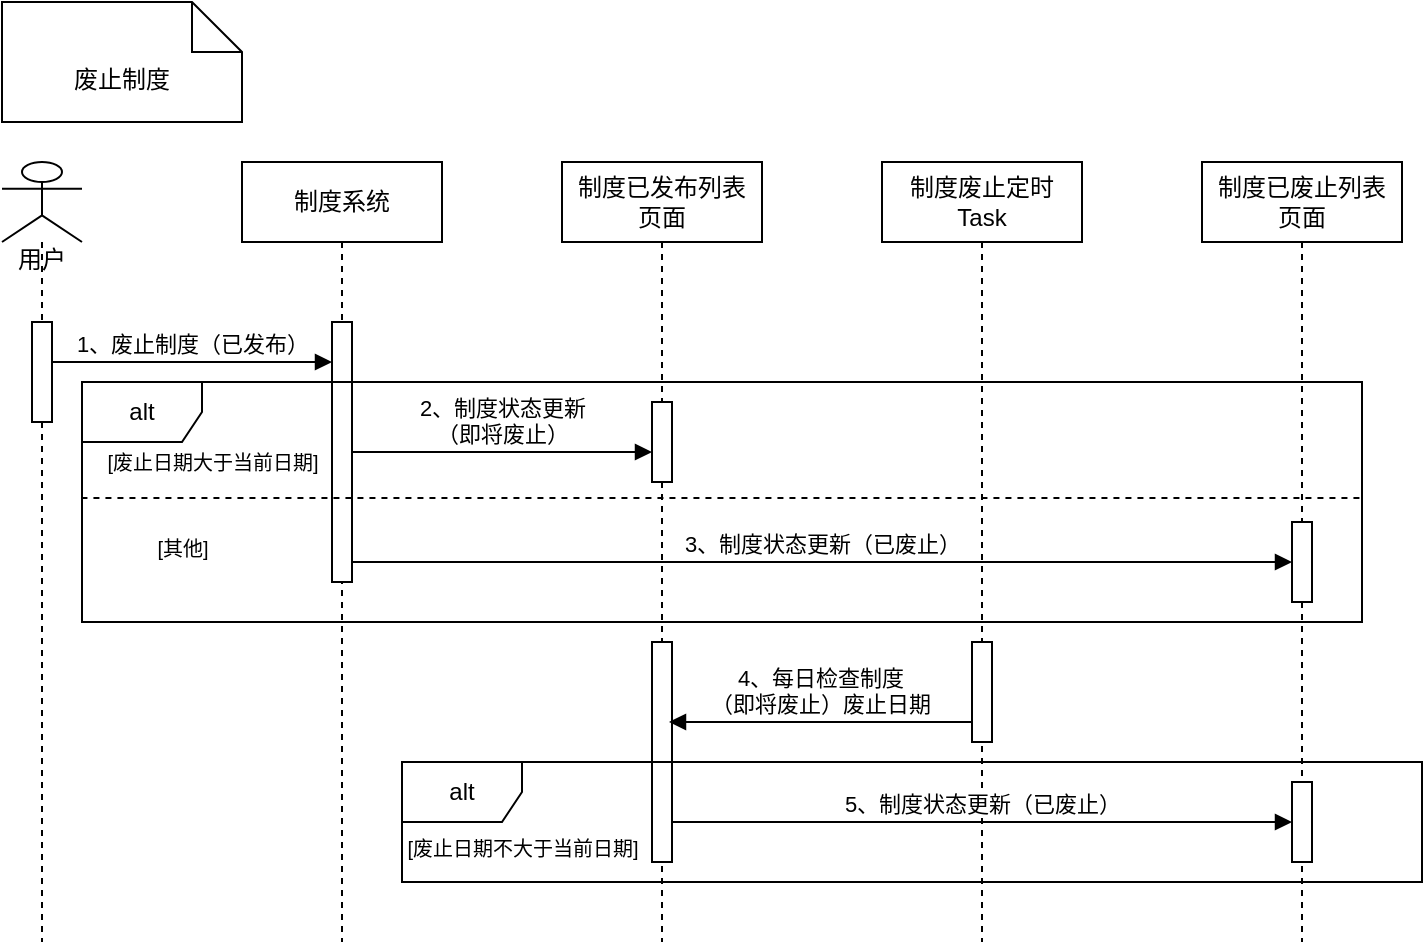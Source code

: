 <mxfile version="24.7.1" type="github">
  <diagram name="第 1 页" id="e1mV_mPYXl2E8HDuxz8c">
    <mxGraphModel dx="1434" dy="746" grid="1" gridSize="10" guides="1" tooltips="1" connect="1" arrows="1" fold="1" page="1" pageScale="1" pageWidth="827" pageHeight="1169" math="0" shadow="0">
      <root>
        <mxCell id="0" />
        <mxCell id="1" parent="0" />
        <mxCell id="6EEFUnSaz9k-XHYtQFHS-1" value="废止制度" style="shape=note2;boundedLbl=1;whiteSpace=wrap;html=1;size=25;verticalAlign=top;align=center;" parent="1" vertex="1">
          <mxGeometry x="80" y="40" width="120" height="60" as="geometry" />
        </mxCell>
        <mxCell id="6EEFUnSaz9k-XHYtQFHS-2" value="&lt;div&gt;&lt;br&gt;&lt;/div&gt;&lt;div&gt;&lt;br&gt;&lt;/div&gt;&lt;div&gt;&lt;br&gt;&lt;/div&gt;&lt;div&gt;&lt;br&gt;&lt;/div&gt;用户" style="shape=umlLifeline;perimeter=lifelinePerimeter;whiteSpace=wrap;html=1;container=1;dropTarget=0;collapsible=0;recursiveResize=0;outlineConnect=0;portConstraint=eastwest;newEdgeStyle={&quot;curved&quot;:0,&quot;rounded&quot;:0};participant=umlActor;" parent="1" vertex="1">
          <mxGeometry x="80" y="120" width="40" height="390" as="geometry" />
        </mxCell>
        <mxCell id="6EEFUnSaz9k-XHYtQFHS-3" value="" style="html=1;points=[[0,0,0,0,5],[0,1,0,0,-5],[1,0,0,0,5],[1,1,0,0,-5]];perimeter=orthogonalPerimeter;outlineConnect=0;targetShapes=umlLifeline;portConstraint=eastwest;newEdgeStyle={&quot;curved&quot;:0,&quot;rounded&quot;:0};" parent="6EEFUnSaz9k-XHYtQFHS-2" vertex="1">
          <mxGeometry x="15" y="80" width="10" height="50" as="geometry" />
        </mxCell>
        <mxCell id="6EEFUnSaz9k-XHYtQFHS-4" value="制度系统" style="shape=umlLifeline;perimeter=lifelinePerimeter;whiteSpace=wrap;html=1;container=1;dropTarget=0;collapsible=0;recursiveResize=0;outlineConnect=0;portConstraint=eastwest;newEdgeStyle={&quot;curved&quot;:0,&quot;rounded&quot;:0};" parent="1" vertex="1">
          <mxGeometry x="200" y="120" width="100" height="390" as="geometry" />
        </mxCell>
        <mxCell id="6EEFUnSaz9k-XHYtQFHS-5" value="" style="html=1;points=[[0,0,0,0,5],[0,1,0,0,-5],[1,0,0,0,5],[1,1,0,0,-5]];perimeter=orthogonalPerimeter;outlineConnect=0;targetShapes=umlLifeline;portConstraint=eastwest;newEdgeStyle={&quot;curved&quot;:0,&quot;rounded&quot;:0};" parent="6EEFUnSaz9k-XHYtQFHS-4" vertex="1">
          <mxGeometry x="45" y="80" width="10" height="130" as="geometry" />
        </mxCell>
        <mxCell id="6EEFUnSaz9k-XHYtQFHS-6" value="1、废止制度（已发布）" style="html=1;verticalAlign=bottom;endArrow=block;curved=0;rounded=0;" parent="1" edge="1">
          <mxGeometry width="80" relative="1" as="geometry">
            <mxPoint x="105" y="220" as="sourcePoint" />
            <mxPoint x="245" y="220" as="targetPoint" />
          </mxGeometry>
        </mxCell>
        <mxCell id="6EEFUnSaz9k-XHYtQFHS-7" value="制度已发布列表&lt;div&gt;页面&lt;/div&gt;" style="shape=umlLifeline;perimeter=lifelinePerimeter;whiteSpace=wrap;html=1;container=1;dropTarget=0;collapsible=0;recursiveResize=0;outlineConnect=0;portConstraint=eastwest;newEdgeStyle={&quot;curved&quot;:0,&quot;rounded&quot;:0};" parent="1" vertex="1">
          <mxGeometry x="360" y="120" width="100" height="390" as="geometry" />
        </mxCell>
        <mxCell id="6EEFUnSaz9k-XHYtQFHS-8" value="" style="html=1;points=[[0,0,0,0,5],[0,1,0,0,-5],[1,0,0,0,5],[1,1,0,0,-5]];perimeter=orthogonalPerimeter;outlineConnect=0;targetShapes=umlLifeline;portConstraint=eastwest;newEdgeStyle={&quot;curved&quot;:0,&quot;rounded&quot;:0};" parent="6EEFUnSaz9k-XHYtQFHS-7" vertex="1">
          <mxGeometry x="45" y="120" width="10" height="40" as="geometry" />
        </mxCell>
        <mxCell id="6EEFUnSaz9k-XHYtQFHS-19" value="" style="html=1;points=[[0,0,0,0,5],[0,1,0,0,-5],[1,0,0,0,5],[1,1,0,0,-5]];perimeter=orthogonalPerimeter;outlineConnect=0;targetShapes=umlLifeline;portConstraint=eastwest;newEdgeStyle={&quot;curved&quot;:0,&quot;rounded&quot;:0};" parent="6EEFUnSaz9k-XHYtQFHS-7" vertex="1">
          <mxGeometry x="45" y="240" width="10" height="110" as="geometry" />
        </mxCell>
        <mxCell id="6EEFUnSaz9k-XHYtQFHS-9" value="2、制度状态更新&lt;div&gt;（即将废止）&lt;/div&gt;" style="html=1;verticalAlign=bottom;endArrow=block;curved=0;rounded=0;" parent="1" source="6EEFUnSaz9k-XHYtQFHS-5" target="6EEFUnSaz9k-XHYtQFHS-8" edge="1">
          <mxGeometry width="80" relative="1" as="geometry">
            <mxPoint x="260" y="270" as="sourcePoint" />
            <mxPoint x="340" y="270" as="targetPoint" />
          </mxGeometry>
        </mxCell>
        <mxCell id="6EEFUnSaz9k-XHYtQFHS-10" value="制度废止定时&lt;div&gt;Task&lt;/div&gt;" style="shape=umlLifeline;perimeter=lifelinePerimeter;whiteSpace=wrap;html=1;container=1;dropTarget=0;collapsible=0;recursiveResize=0;outlineConnect=0;portConstraint=eastwest;newEdgeStyle={&quot;curved&quot;:0,&quot;rounded&quot;:0};" parent="1" vertex="1">
          <mxGeometry x="520" y="120" width="100" height="390" as="geometry" />
        </mxCell>
        <mxCell id="6EEFUnSaz9k-XHYtQFHS-18" value="" style="html=1;points=[[0,0,0,0,5],[0,1,0,0,-5],[1,0,0,0,5],[1,1,0,0,-5]];perimeter=orthogonalPerimeter;outlineConnect=0;targetShapes=umlLifeline;portConstraint=eastwest;newEdgeStyle={&quot;curved&quot;:0,&quot;rounded&quot;:0};" parent="6EEFUnSaz9k-XHYtQFHS-10" vertex="1">
          <mxGeometry x="45" y="240" width="10" height="50" as="geometry" />
        </mxCell>
        <mxCell id="6EEFUnSaz9k-XHYtQFHS-11" value="制度已废止列表&lt;div&gt;页面&lt;/div&gt;" style="shape=umlLifeline;perimeter=lifelinePerimeter;whiteSpace=wrap;html=1;container=1;dropTarget=0;collapsible=0;recursiveResize=0;outlineConnect=0;portConstraint=eastwest;newEdgeStyle={&quot;curved&quot;:0,&quot;rounded&quot;:0};" parent="1" vertex="1">
          <mxGeometry x="680" y="120" width="100" height="390" as="geometry" />
        </mxCell>
        <mxCell id="6EEFUnSaz9k-XHYtQFHS-12" value="" style="html=1;points=[[0,0,0,0,5],[0,1,0,0,-5],[1,0,0,0,5],[1,1,0,0,-5]];perimeter=orthogonalPerimeter;outlineConnect=0;targetShapes=umlLifeline;portConstraint=eastwest;newEdgeStyle={&quot;curved&quot;:0,&quot;rounded&quot;:0};" parent="6EEFUnSaz9k-XHYtQFHS-11" vertex="1">
          <mxGeometry x="45" y="180" width="10" height="40" as="geometry" />
        </mxCell>
        <mxCell id="6EEFUnSaz9k-XHYtQFHS-23" value="" style="html=1;points=[[0,0,0,0,5],[0,1,0,0,-5],[1,0,0,0,5],[1,1,0,0,-5]];perimeter=orthogonalPerimeter;outlineConnect=0;targetShapes=umlLifeline;portConstraint=eastwest;newEdgeStyle={&quot;curved&quot;:0,&quot;rounded&quot;:0};" parent="6EEFUnSaz9k-XHYtQFHS-11" vertex="1">
          <mxGeometry x="45" y="310" width="10" height="40" as="geometry" />
        </mxCell>
        <mxCell id="6EEFUnSaz9k-XHYtQFHS-13" value="3、制度状态更新（已废止）" style="html=1;verticalAlign=bottom;endArrow=block;curved=0;rounded=0;" parent="1" edge="1">
          <mxGeometry width="80" relative="1" as="geometry">
            <mxPoint x="255" y="320" as="sourcePoint" />
            <mxPoint x="725" y="320" as="targetPoint" />
          </mxGeometry>
        </mxCell>
        <mxCell id="6EEFUnSaz9k-XHYtQFHS-14" value="alt" style="shape=umlFrame;whiteSpace=wrap;html=1;pointerEvents=0;" parent="1" vertex="1">
          <mxGeometry x="120" y="230" width="640" height="120" as="geometry" />
        </mxCell>
        <mxCell id="6EEFUnSaz9k-XHYtQFHS-15" value="" style="endArrow=none;dashed=1;html=1;rounded=0;entryX=-0.003;entryY=0.483;entryDx=0;entryDy=0;entryPerimeter=0;exitX=0.998;exitY=0.483;exitDx=0;exitDy=0;exitPerimeter=0;" parent="1" source="6EEFUnSaz9k-XHYtQFHS-14" target="6EEFUnSaz9k-XHYtQFHS-14" edge="1">
          <mxGeometry width="50" height="50" relative="1" as="geometry">
            <mxPoint x="160" y="310" as="sourcePoint" />
            <mxPoint x="210" y="260" as="targetPoint" />
          </mxGeometry>
        </mxCell>
        <mxCell id="6EEFUnSaz9k-XHYtQFHS-16" value="&lt;span style=&quot;font-size: 10px;&quot;&gt;[废止日期大于当前日期]&lt;/span&gt;" style="text;html=1;align=center;verticalAlign=middle;resizable=0;points=[];autosize=1;strokeColor=none;fillColor=none;" parent="1" vertex="1">
          <mxGeometry x="120" y="255" width="130" height="30" as="geometry" />
        </mxCell>
        <mxCell id="6EEFUnSaz9k-XHYtQFHS-17" value="&lt;font style=&quot;font-size: 10px;&quot;&gt;[其他]&lt;/font&gt;" style="text;html=1;align=center;verticalAlign=middle;resizable=0;points=[];autosize=1;strokeColor=none;fillColor=none;" parent="1" vertex="1">
          <mxGeometry x="145" y="298" width="50" height="30" as="geometry" />
        </mxCell>
        <mxCell id="6EEFUnSaz9k-XHYtQFHS-22" value="4、每日检查制度&lt;div&gt;（即将废止）废止日期&lt;/div&gt;" style="html=1;verticalAlign=bottom;endArrow=block;curved=0;rounded=0;" parent="1" edge="1">
          <mxGeometry width="80" relative="1" as="geometry">
            <mxPoint x="564.5" y="400" as="sourcePoint" />
            <mxPoint x="413.5" y="400" as="targetPoint" />
          </mxGeometry>
        </mxCell>
        <mxCell id="6EEFUnSaz9k-XHYtQFHS-24" value="5、制度状态更新（已废止）" style="html=1;verticalAlign=bottom;endArrow=block;curved=0;rounded=0;" parent="1" edge="1">
          <mxGeometry width="80" relative="1" as="geometry">
            <mxPoint x="415" y="450" as="sourcePoint" />
            <mxPoint x="725" y="450" as="targetPoint" />
          </mxGeometry>
        </mxCell>
        <mxCell id="6EEFUnSaz9k-XHYtQFHS-25" value="alt" style="shape=umlFrame;whiteSpace=wrap;html=1;pointerEvents=0;" parent="1" vertex="1">
          <mxGeometry x="280" y="420" width="510" height="60" as="geometry" />
        </mxCell>
        <mxCell id="6EEFUnSaz9k-XHYtQFHS-26" value="&lt;span style=&quot;font-size: 10px;&quot;&gt;[废止日期不大于当前日期]&lt;/span&gt;" style="text;html=1;align=center;verticalAlign=middle;resizable=0;points=[];autosize=1;strokeColor=none;fillColor=none;" parent="1" vertex="1">
          <mxGeometry x="270" y="448" width="140" height="30" as="geometry" />
        </mxCell>
      </root>
    </mxGraphModel>
  </diagram>
</mxfile>
